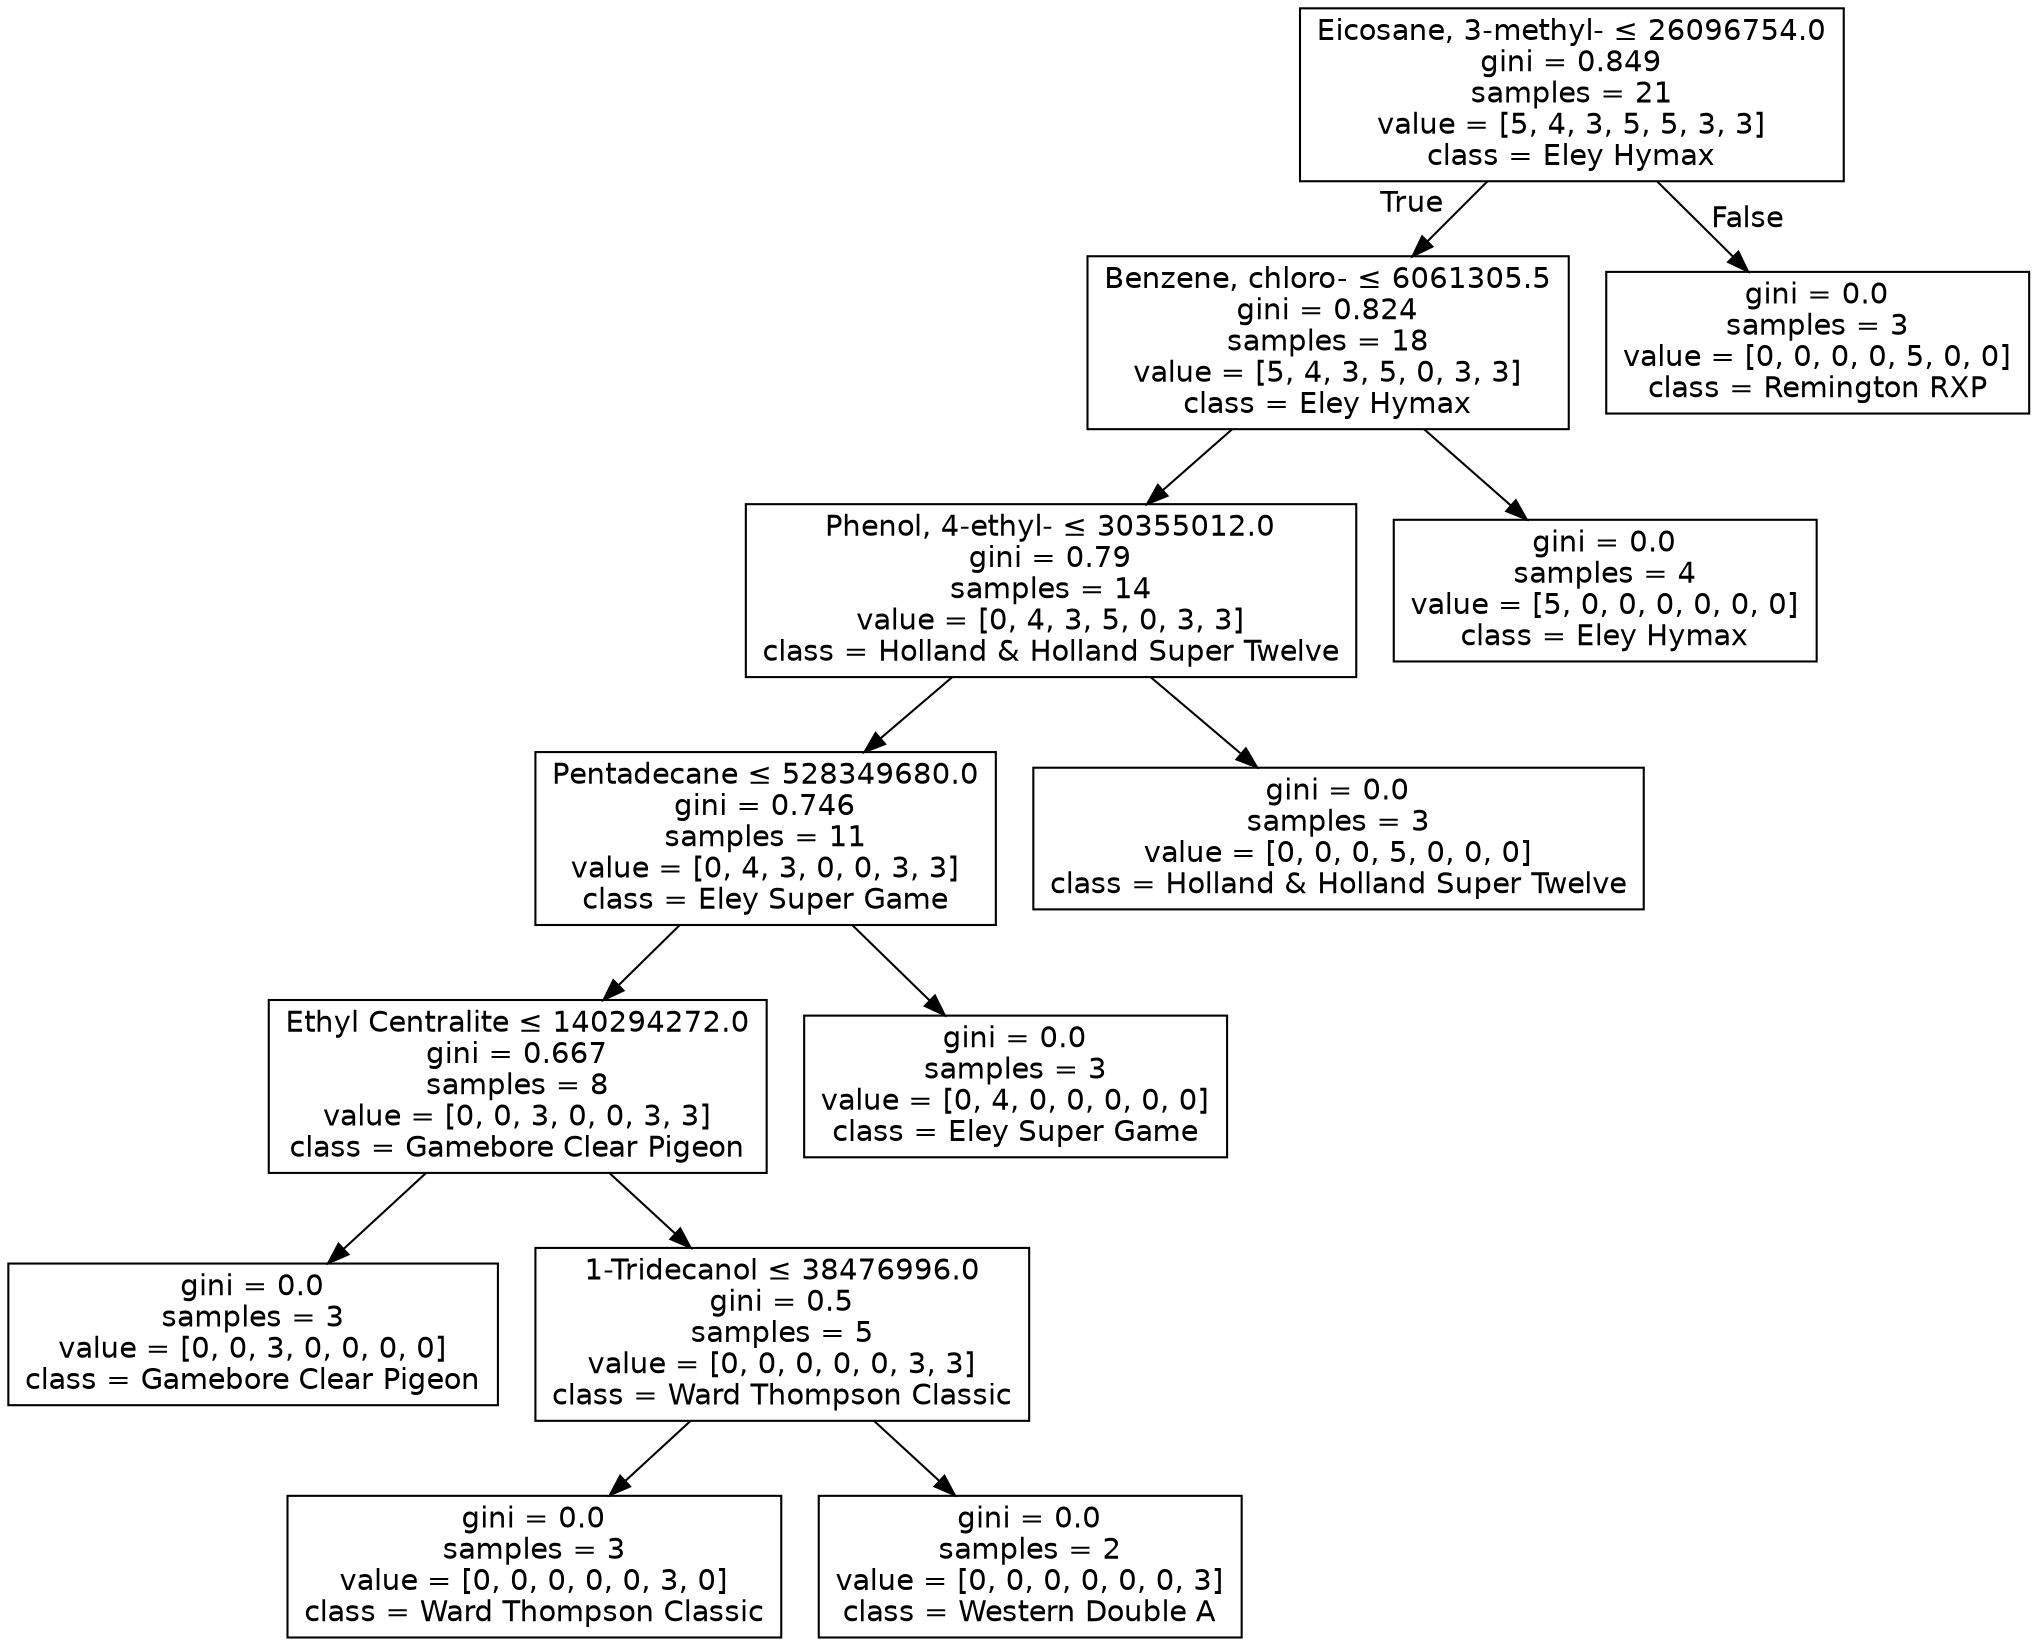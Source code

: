 digraph Tree {
node [shape=box, fontname="helvetica"] ;
edge [fontname="helvetica"] ;
0 [label=<Eicosane, 3-methyl- &le; 26096754.0<br/>gini = 0.849<br/>samples = 21<br/>value = [5, 4, 3, 5, 5, 3, 3]<br/>class = Eley Hymax>] ;
1 [label=<Benzene, chloro- &le; 6061305.5<br/>gini = 0.824<br/>samples = 18<br/>value = [5, 4, 3, 5, 0, 3, 3]<br/>class = Eley Hymax>] ;
0 -> 1 [labeldistance=2.5, labelangle=45, headlabel="True"] ;
2 [label=<Phenol, 4-ethyl- &le; 30355012.0<br/>gini = 0.79<br/>samples = 14<br/>value = [0, 4, 3, 5, 0, 3, 3]<br/>class = Holland &amp; Holland Super Twelve>] ;
1 -> 2 ;
3 [label=<Pentadecane &le; 528349680.0<br/>gini = 0.746<br/>samples = 11<br/>value = [0, 4, 3, 0, 0, 3, 3]<br/>class = Eley Super Game>] ;
2 -> 3 ;
4 [label=<Ethyl Centralite &le; 140294272.0<br/>gini = 0.667<br/>samples = 8<br/>value = [0, 0, 3, 0, 0, 3, 3]<br/>class = Gamebore Clear Pigeon>] ;
3 -> 4 ;
5 [label=<gini = 0.0<br/>samples = 3<br/>value = [0, 0, 3, 0, 0, 0, 0]<br/>class = Gamebore Clear Pigeon>] ;
4 -> 5 ;
6 [label=<1-Tridecanol &le; 38476996.0<br/>gini = 0.5<br/>samples = 5<br/>value = [0, 0, 0, 0, 0, 3, 3]<br/>class = Ward Thompson Classic>] ;
4 -> 6 ;
7 [label=<gini = 0.0<br/>samples = 3<br/>value = [0, 0, 0, 0, 0, 3, 0]<br/>class = Ward Thompson Classic>] ;
6 -> 7 ;
8 [label=<gini = 0.0<br/>samples = 2<br/>value = [0, 0, 0, 0, 0, 0, 3]<br/>class = Western Double A>] ;
6 -> 8 ;
9 [label=<gini = 0.0<br/>samples = 3<br/>value = [0, 4, 0, 0, 0, 0, 0]<br/>class = Eley Super Game>] ;
3 -> 9 ;
10 [label=<gini = 0.0<br/>samples = 3<br/>value = [0, 0, 0, 5, 0, 0, 0]<br/>class = Holland &amp; Holland Super Twelve>] ;
2 -> 10 ;
11 [label=<gini = 0.0<br/>samples = 4<br/>value = [5, 0, 0, 0, 0, 0, 0]<br/>class = Eley Hymax>] ;
1 -> 11 ;
12 [label=<gini = 0.0<br/>samples = 3<br/>value = [0, 0, 0, 0, 5, 0, 0]<br/>class = Remington RXP>] ;
0 -> 12 [labeldistance=2.5, labelangle=-45, headlabel="False"] ;
}
